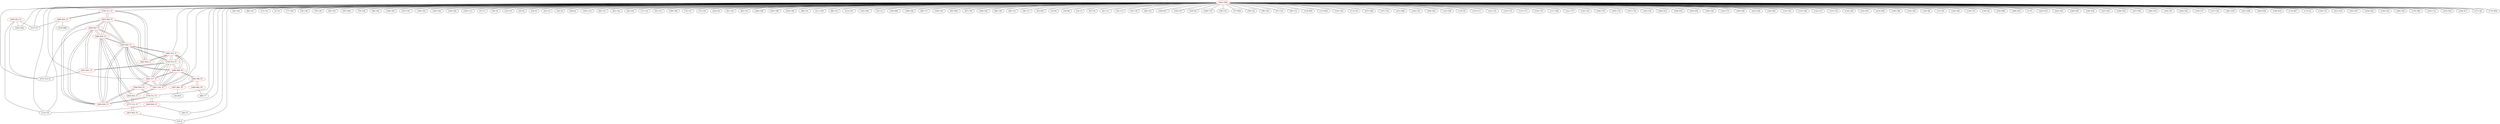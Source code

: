 graph {
	276 [label="(276) T11_T1" color=red]
	288 [label="(288) R24_T1"]
	285 [label="(285) R28_T1"]
	292 [label="(292) R32_t1"]
	277 [label="(277) T12_T1" color=red]
	293 [label="(293) R33_T1"]
	286 [label="(286) R29_T1"]
	287 [label="(287) R25_T1"]
	278 [label="(278) T13_T1" color=red]
	290 [label="(290) R30_T1"]
	294 [label="(294) R34_T1"]
	289 [label="(289) R26_T1"]
	279 [label="(279) T14_T1" color=red]
	291 [label="(291) R31_T1"]
	298 [label="(298) R80_P3"]
	282 [label="(282) T17_T1"]
	295 [label="(295) R35_T1"]
	281 [label="(281) T16_T1"]
	280 [label="(280) T15_T1"]
	280 [label="(280) T15_T1" color=red]
	292 [label="(292) R32_t1"]
	298 [label="(298) R80_P3"]
	282 [label="(282) T17_T1"]
	295 [label="(295) R35_T1"]
	281 [label="(281) T16_T1"]
	279 [label="(279) T14_T1"]
	281 [label="(281) T16_T1" color=red]
	293 [label="(293) R33_T1"]
	298 [label="(298) R80_P3"]
	282 [label="(282) T17_T1"]
	295 [label="(295) R35_T1"]
	280 [label="(280) T15_T1"]
	279 [label="(279) T14_T1"]
	282 [label="(282) T17_T1" color=red]
	294 [label="(294) R34_T1"]
	298 [label="(298) R80_P3"]
	295 [label="(295) R35_T1"]
	281 [label="(281) T16_T1"]
	280 [label="(280) T15_T1"]
	279 [label="(279) T14_T1"]
	283 [label="(283) R23_T1" color=red]
	217 [label="(217) P7"]
	112 [label="(112) U8"]
	252 [label="(252) D24"]
	275 [label="(275) T10_T1"]
	284 [label="(284) R27_T1" color=red]
	290 [label="(290) R30_T1"]
	295 [label="(295) R35_T1"]
	286 [label="(286) R29_T1"]
	285 [label="(285) R28_T1"]
	275 [label="(275) T10_T1"]
	291 [label="(291) R31_T1"]
	285 [label="(285) R28_T1" color=red]
	290 [label="(290) R30_T1"]
	295 [label="(295) R35_T1"]
	286 [label="(286) R29_T1"]
	284 [label="(284) R27_T1"]
	276 [label="(276) T11_T1"]
	292 [label="(292) R32_t1"]
	286 [label="(286) R29_T1" color=red]
	290 [label="(290) R30_T1"]
	295 [label="(295) R35_T1"]
	285 [label="(285) R28_T1"]
	284 [label="(284) R27_T1"]
	293 [label="(293) R33_T1"]
	277 [label="(277) T12_T1"]
	287 [label="(287) R25_T1" color=red]
	33 [label="(33) J1"]
	277 [label="(277) T12_T1"]
	288 [label="(288) R24_T1" color=red]
	112 [label="(112) U8"]
	274 [label="(274) R80"]
	217 [label="(217) P7"]
	276 [label="(276) T11_T1"]
	289 [label="(289) R26_T1" color=red]
	28 [label="(28) U5"]
	112 [label="(112) U8"]
	278 [label="(278) T13_T1"]
	290 [label="(290) R30_T1" color=red]
	295 [label="(295) R35_T1"]
	286 [label="(286) R29_T1"]
	285 [label="(285) R28_T1"]
	284 [label="(284) R27_T1"]
	294 [label="(294) R34_T1"]
	278 [label="(278) T13_T1"]
	291 [label="(291) R31_T1" color=red]
	275 [label="(275) T10_T1"]
	284 [label="(284) R27_T1"]
	279 [label="(279) T14_T1"]
	292 [label="(292) R32_t1" color=red]
	280 [label="(280) T15_T1"]
	276 [label="(276) T11_T1"]
	285 [label="(285) R28_T1"]
	293 [label="(293) R33_T1" color=red]
	281 [label="(281) T16_T1"]
	286 [label="(286) R29_T1"]
	277 [label="(277) T12_T1"]
	294 [label="(294) R34_T1" color=red]
	282 [label="(282) T17_T1"]
	290 [label="(290) R30_T1"]
	278 [label="(278) T13_T1"]
	295 [label="(295) R35_T1" color=red]
	290 [label="(290) R30_T1"]
	286 [label="(286) R29_T1"]
	285 [label="(285) R28_T1"]
	284 [label="(284) R27_T1"]
	298 [label="(298) R80_P3"]
	282 [label="(282) T17_T1"]
	281 [label="(281) T16_T1"]
	280 [label="(280) T15_T1"]
	279 [label="(279) T14_T1"]
	296 [label="(296) T80_P3" color=red]
	297 [label="(297) R81_P3"]
	299 [label="(299) R82_P3"]
	298 [label="(298) R80_P3"]
	297 [label="(297) R81_P3" color=red]
	34 [label="(34) R14"]
	296 [label="(296) T80_P3"]
	298 [label="(298) R80_P3" color=red]
	282 [label="(282) T17_T1"]
	295 [label="(295) R35_T1"]
	281 [label="(281) T16_T1"]
	280 [label="(280) T15_T1"]
	279 [label="(279) T14_T1"]
	296 [label="(296) T80_P3"]
	299 [label="(299) R82_P3" color=red]
	68 [label="(68) U7"]
	296 [label="(296) T80_P3"]
	300 [label="(300) GND" color=red]
	82 [label="(82) C65"]
	80 [label="(80) C47"]
	73 [label="(73) C10"]
	2 [label="(2) C6"]
	77 [label="(77) C26"]
	78 [label="(78) C36"]
	79 [label="(79) C39"]
	85 [label="(85) C55"]
	207 [label="(207) R61"]
	68 [label="(68) U7"]
	76 [label="(76) C28"]
	84 [label="(84) C62"]
	188 [label="(188) C85"]
	187 [label="(187) C81"]
	186 [label="(186) C83"]
	185 [label="(185) C84"]
	194 [label="(194) C82"]
	190 [label="(190) U13"]
	31 [label="(31) C7"]
	29 [label="(29) C8"]
	191 [label="(191) P5"]
	25 [label="(25) P2"]
	24 [label="(24) P3"]
	22 [label="(22) U4"]
	30 [label="(30) C9"]
	209 [label="(209) J2"]
	195 [label="(195) U14"]
	64 [label="(64) C21"]
	65 [label="(65) C24"]
	83 [label="(83) C63"]
	71 [label="(71) C14"]
	81 [label="(81) C51"]
	189 [label="(189) C86"]
	74 [label="(74) C27"]
	75 [label="(75) C29"]
	202 [label="(202) P6"]
	112 [label="(112) U8"]
	91 [label="(91) C45"]
	90 [label="(90) C35"]
	206 [label="(206) C89"]
	205 [label="(205) C88"]
	204 [label="(204) C90"]
	88 [label="(88) C41"]
	211 [label="(211) C95"]
	86 [label="(86) C53"]
	212 [label="(212) C91"]
	102 [label="(102) SW1"]
	23 [label="(23) U2"]
	100 [label="(100) R49"]
	198 [label="(198) C92"]
	96 [label="(96) C77"]
	199 [label="(199) C93"]
	95 [label="(95) SW2"]
	87 [label="(87) C50"]
	196 [label="(196) C94"]
	28 [label="(28) U5"]
	89 [label="(89) C38"]
	40 [label="(40) C15"]
	39 [label="(39) C17"]
	45 [label="(45) R35"]
	33 [label="(33) J1"]
	19 [label="(19) R2"]
	18 [label="(18) R8"]
	10 [label="(10) C3"]
	67 [label="(67) U6"]
	41 [label="(41) C11"]
	43 [label="(43) C13"]
	55 [label="(55) C18"]
	60 [label="(60) C23"]
	106 [label="(106) R37"]
	104 [label="(104) C67"]
	105 [label="(105) D2"]
	109 [label="(109) U10"]
	38 [label="(38) C16"]
	37 [label="(37) R29"]
	59 [label="(59) C22"]
	58 [label="(58) C20"]
	57 [label="(57) C19"]
	56 [label="(56) C12"]
	119 [label="(119) R50"]
	115 [label="(115) R43"]
	143 [label="(143) C30"]
	113 [label="(113) U9"]
	257 [label="(257) D48"]
	147 [label="(147) C52"]
	231 [label="(231) D46"]
	144 [label="(144) C25"]
	256 [label="(256) D43"]
	123 [label="(123) C69"]
	135 [label="(135) P4"]
	133 [label="(133) U11"]
	141 [label="(141) C31"]
	132 [label="(132) C72"]
	131 [label="(131) C71"]
	130 [label="(130) C79"]
	117 [label="(117) C68"]
	121 [label="(121) C75"]
	142 [label="(142) C32"]
	164 [label="(164) C76"]
	165 [label="(165) C74"]
	167 [label="(167) C78"]
	145 [label="(145) C34"]
	260 [label="(260) D12"]
	258 [label="(258) D53"]
	259 [label="(259) D58"]
	146 [label="(146) C40"]
	124 [label="(124) C73"]
	169 [label="(169) C80"]
	253 [label="(253) D29"]
	234 [label="(234) D61"]
	151 [label="(151) C61"]
	155 [label="(155) C48"]
	152 [label="(152) C57"]
	153 [label="(153) C54"]
	154 [label="(154) C49"]
	232 [label="(232) D51"]
	233 [label="(233) D56"]
	149 [label="(149) C66"]
	150 [label="(150) C64"]
	217 [label="(217) P7"]
	129 [label="(129) D6"]
	127 [label="(127) D5"]
	126 [label="(126) C46"]
	139 [label="(139) C70"]
	140 [label="(140) D4"]
	250 [label="(250) D60"]
	249 [label="(249) D55"]
	1 [label="(1) P1"]
	243 [label="(243) D10"]
	242 [label="(242) D54"]
	248 [label="(248) D50"]
	238 [label="(238) D30"]
	237 [label="(237) D25"]
	246 [label="(246) D34"]
	247 [label="(247) D45"]
	244 [label="(244) D18"]
	192 [label="(192) C87"]
	245 [label="(245) D22"]
	156 [label="(156) C37"]
	157 [label="(157) C42"]
	261 [label="(261) D19"]
	241 [label="(241) D49"]
	240 [label="(240) D38"]
	239 [label="(239) D33"]
	174 [label="(174) R47"]
	173 [label="(173) Q1"]
	158 [label="(158) C33"]
	251 [label="(251) D16"]
	252 [label="(252) D24"]
	255 [label="(255) D37"]
	254 [label="(254) D32"]
	159 [label="(159) C43"]
	160 [label="(160) C44"]
	176 [label="(176) FB2"]
	163 [label="(163) U12"]
	235 [label="(235) D14"]
	236 [label="(236) D17"]
	171 [label="(171) Q2"]
	172 [label="(172) R58"]
	275 [label="(275) T10_T1"]
	281 [label="(281) T16_T1"]
	282 [label="(282) T17_T1"]
	280 [label="(280) T15_T1"]
	277 [label="(277) T12_T1"]
	279 [label="(279) T14_T1"]
	278 [label="(278) T13_T1"]
	276 [label="(276) T11_T1"]
	276 -- 288
	276 -- 285
	276 -- 292
	277 -- 293
	277 -- 286
	277 -- 287
	278 -- 290
	278 -- 294
	278 -- 289
	279 -- 291
	279 -- 298
	279 -- 282
	279 -- 295
	279 -- 281
	279 -- 280
	280 -- 292
	280 -- 298
	280 -- 282
	280 -- 295
	280 -- 281
	280 -- 279
	281 -- 293
	281 -- 298
	281 -- 282
	281 -- 295
	281 -- 280
	281 -- 279
	282 -- 294
	282 -- 298
	282 -- 295
	282 -- 281
	282 -- 280
	282 -- 279
	283 -- 217
	283 -- 112
	283 -- 252
	283 -- 275
	284 -- 290
	284 -- 295
	284 -- 286
	284 -- 285
	284 -- 275
	284 -- 291
	285 -- 290
	285 -- 295
	285 -- 286
	285 -- 284
	285 -- 276
	285 -- 292
	286 -- 290
	286 -- 295
	286 -- 285
	286 -- 284
	286 -- 293
	286 -- 277
	287 -- 33
	287 -- 277
	288 -- 112
	288 -- 274
	288 -- 217
	288 -- 276
	289 -- 28
	289 -- 112
	289 -- 278
	290 -- 295
	290 -- 286
	290 -- 285
	290 -- 284
	290 -- 294
	290 -- 278
	291 -- 275
	291 -- 284
	291 -- 279
	292 -- 280
	292 -- 276
	292 -- 285
	293 -- 281
	293 -- 286
	293 -- 277
	294 -- 282
	294 -- 290
	294 -- 278
	295 -- 290
	295 -- 286
	295 -- 285
	295 -- 284
	295 -- 298
	295 -- 282
	295 -- 281
	295 -- 280
	295 -- 279
	296 -- 297
	296 -- 299
	296 -- 298
	297 -- 34
	297 -- 296
	298 -- 282
	298 -- 295
	298 -- 281
	298 -- 280
	298 -- 279
	298 -- 296
	299 -- 68
	299 -- 296
	300 -- 82
	300 -- 80
	300 -- 73
	300 -- 2
	300 -- 77
	300 -- 78
	300 -- 79
	300 -- 85
	300 -- 207
	300 -- 68
	300 -- 76
	300 -- 84
	300 -- 188
	300 -- 187
	300 -- 186
	300 -- 185
	300 -- 194
	300 -- 190
	300 -- 31
	300 -- 29
	300 -- 191
	300 -- 25
	300 -- 24
	300 -- 22
	300 -- 30
	300 -- 209
	300 -- 195
	300 -- 64
	300 -- 65
	300 -- 83
	300 -- 71
	300 -- 81
	300 -- 189
	300 -- 74
	300 -- 75
	300 -- 202
	300 -- 112
	300 -- 91
	300 -- 90
	300 -- 206
	300 -- 205
	300 -- 204
	300 -- 88
	300 -- 211
	300 -- 86
	300 -- 212
	300 -- 102
	300 -- 23
	300 -- 100
	300 -- 198
	300 -- 96
	300 -- 199
	300 -- 95
	300 -- 87
	300 -- 196
	300 -- 28
	300 -- 89
	300 -- 40
	300 -- 39
	300 -- 45
	300 -- 33
	300 -- 19
	300 -- 18
	300 -- 10
	300 -- 67
	300 -- 41
	300 -- 43
	300 -- 55
	300 -- 60
	300 -- 106
	300 -- 104
	300 -- 105
	300 -- 109
	300 -- 38
	300 -- 37
	300 -- 59
	300 -- 58
	300 -- 57
	300 -- 56
	300 -- 119
	300 -- 115
	300 -- 143
	300 -- 113
	300 -- 257
	300 -- 147
	300 -- 231
	300 -- 144
	300 -- 256
	300 -- 123
	300 -- 135
	300 -- 133
	300 -- 141
	300 -- 132
	300 -- 131
	300 -- 130
	300 -- 117
	300 -- 121
	300 -- 142
	300 -- 164
	300 -- 165
	300 -- 167
	300 -- 145
	300 -- 260
	300 -- 258
	300 -- 259
	300 -- 146
	300 -- 124
	300 -- 169
	300 -- 253
	300 -- 234
	300 -- 151
	300 -- 155
	300 -- 152
	300 -- 153
	300 -- 154
	300 -- 232
	300 -- 233
	300 -- 149
	300 -- 150
	300 -- 217
	300 -- 129
	300 -- 127
	300 -- 126
	300 -- 139
	300 -- 140
	300 -- 250
	300 -- 249
	300 -- 1
	300 -- 243
	300 -- 242
	300 -- 248
	300 -- 238
	300 -- 237
	300 -- 246
	300 -- 247
	300 -- 244
	300 -- 192
	300 -- 245
	300 -- 156
	300 -- 157
	300 -- 261
	300 -- 241
	300 -- 240
	300 -- 239
	300 -- 174
	300 -- 173
	300 -- 158
	300 -- 251
	300 -- 252
	300 -- 255
	300 -- 254
	300 -- 159
	300 -- 160
	300 -- 176
	300 -- 163
	300 -- 235
	300 -- 236
	300 -- 171
	300 -- 172
	300 -- 275
	300 -- 281
	300 -- 282
	300 -- 280
	300 -- 277
	300 -- 279
	300 -- 278
	300 -- 276
}